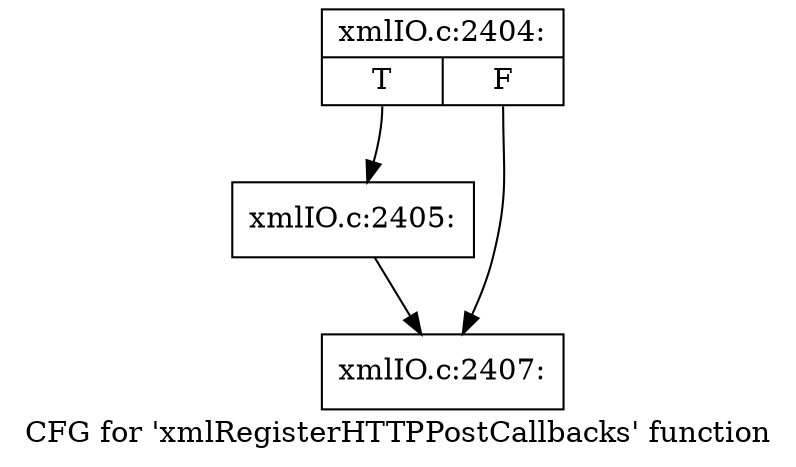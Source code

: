 digraph "CFG for 'xmlRegisterHTTPPostCallbacks' function" {
	label="CFG for 'xmlRegisterHTTPPostCallbacks' function";

	Node0x52722b0 [shape=record,label="{xmlIO.c:2404:|{<s0>T|<s1>F}}"];
	Node0x52722b0:s0 -> Node0x526fd50;
	Node0x52722b0:s1 -> Node0x5184c50;
	Node0x526fd50 [shape=record,label="{xmlIO.c:2405:}"];
	Node0x526fd50 -> Node0x5184c50;
	Node0x5184c50 [shape=record,label="{xmlIO.c:2407:}"];
}
